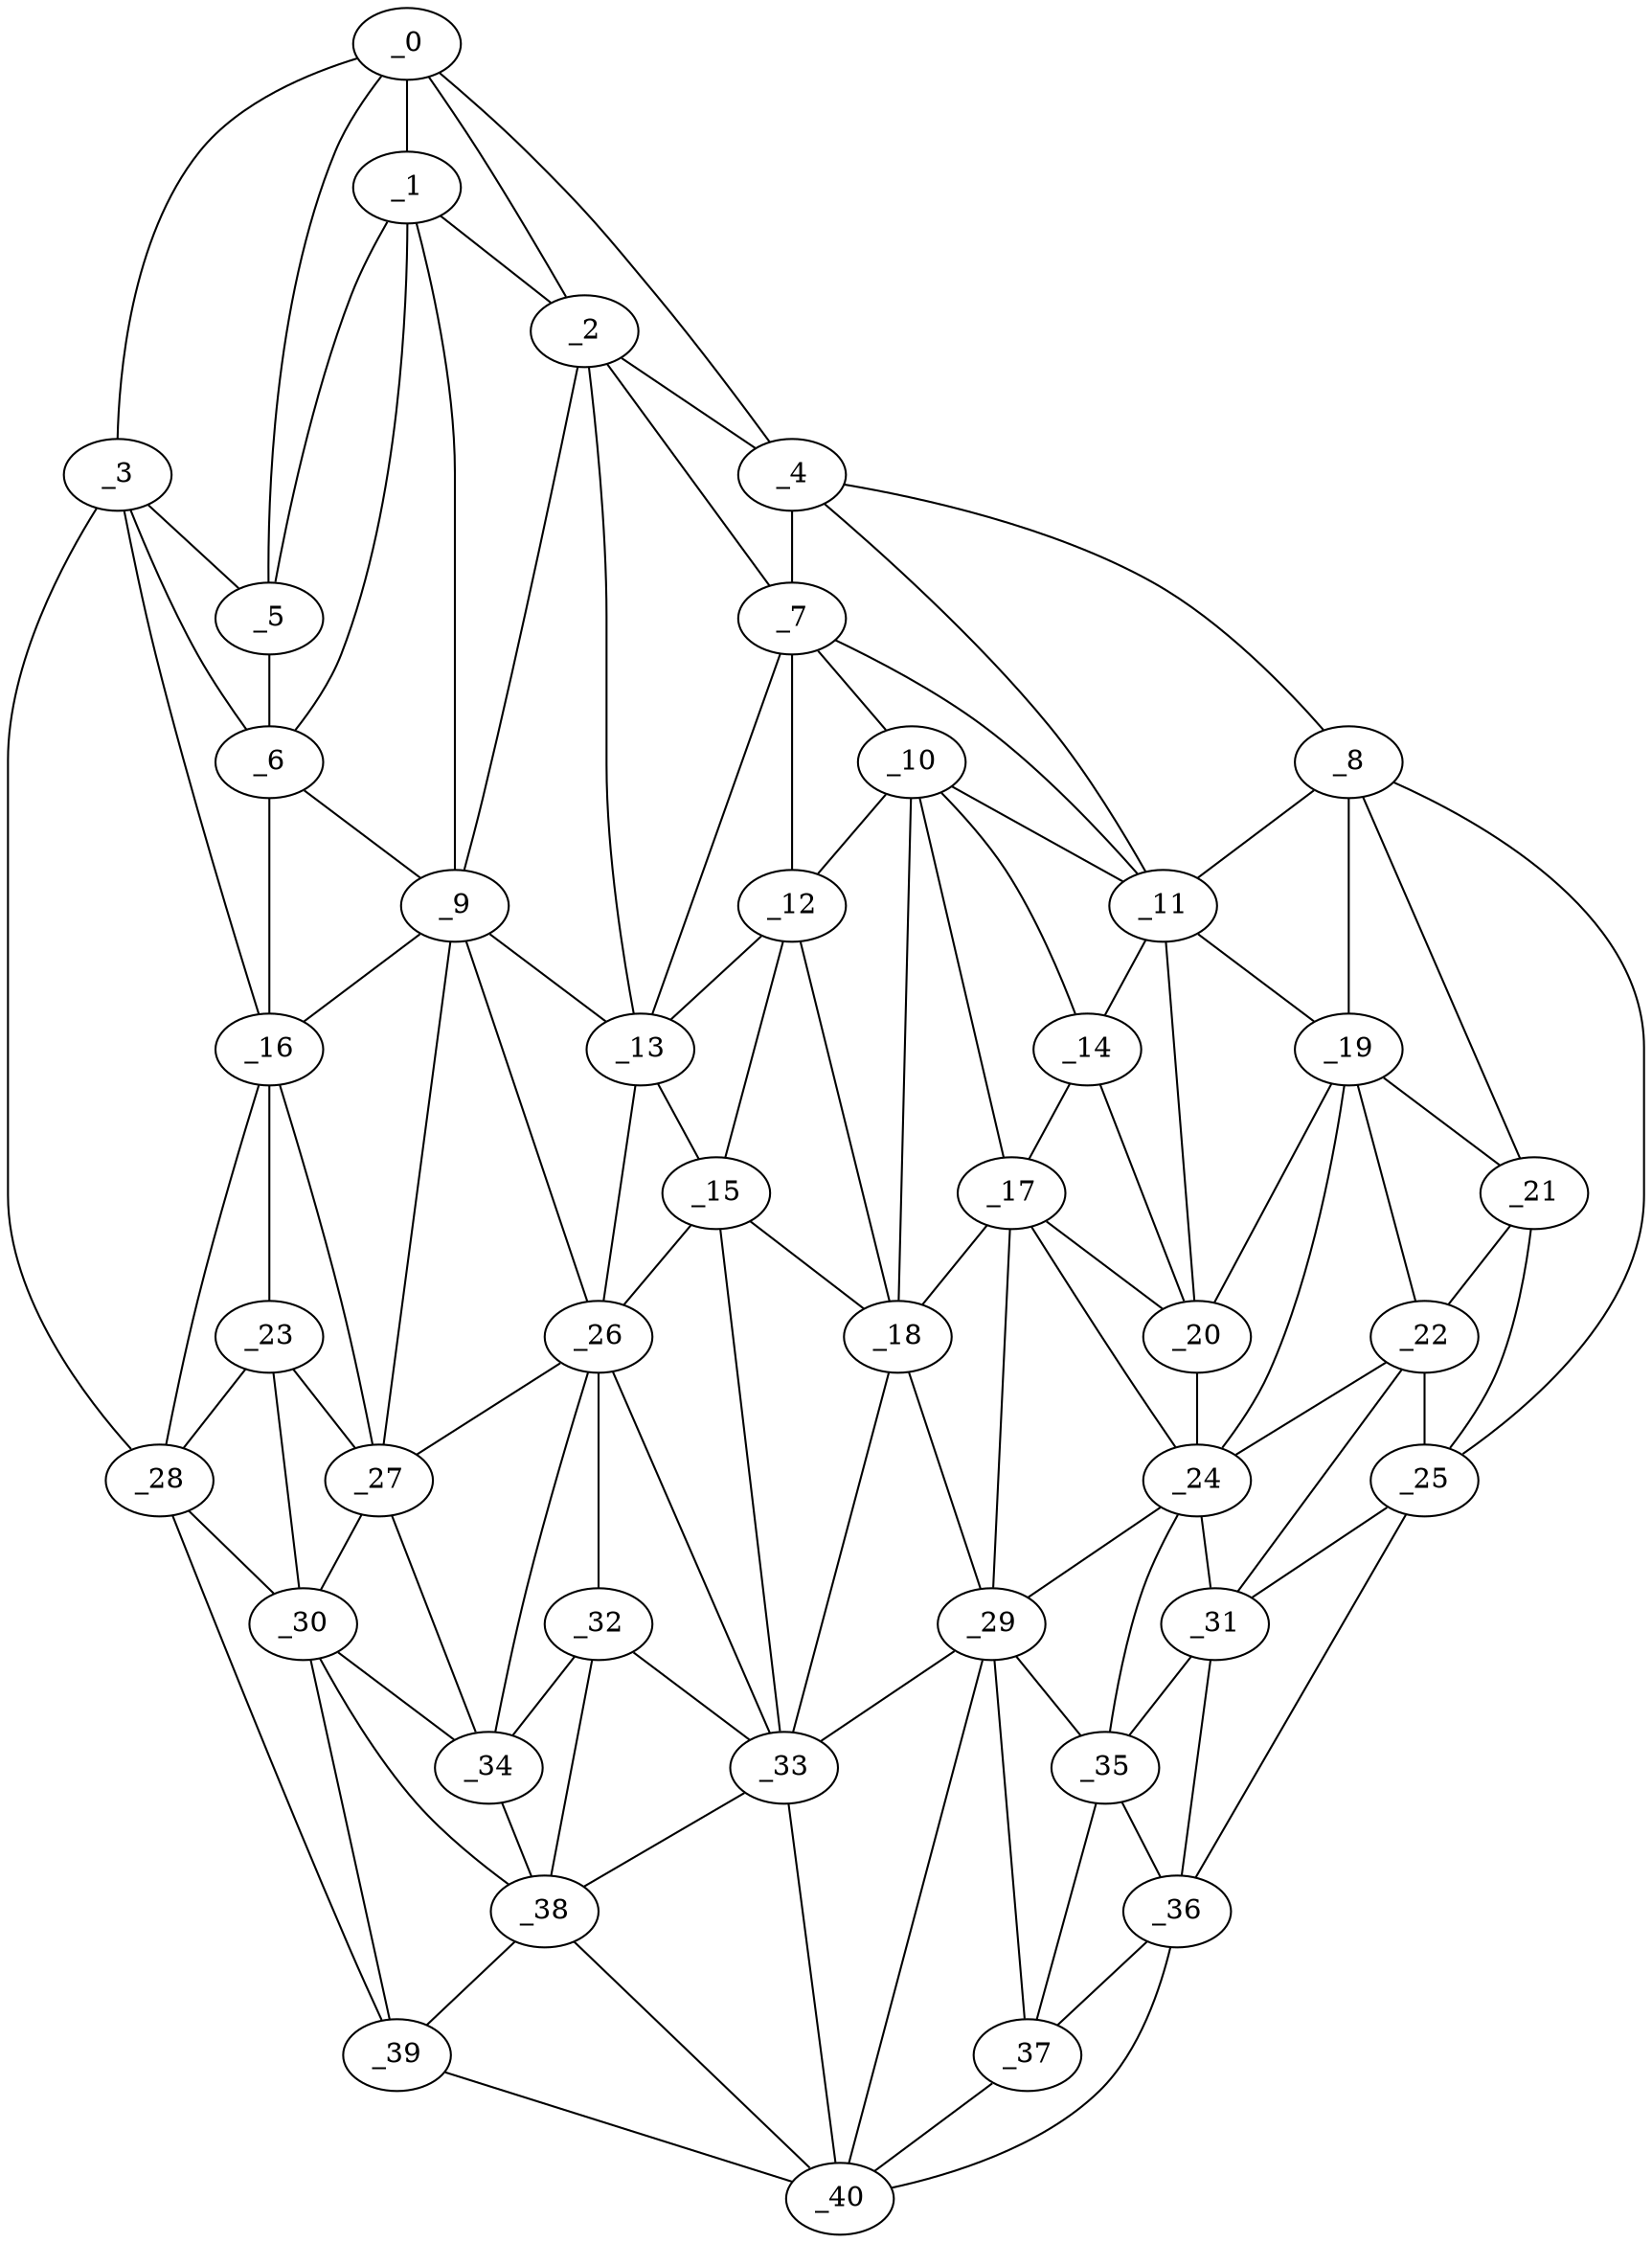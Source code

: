 graph "obj93__180.gxl" {
	_0	 [x=35,
		y=106];
	_1	 [x=36,
		y=94];
	_0 -- _1	 [valence=1];
	_2	 [x=37,
		y=75];
	_0 -- _2	 [valence=2];
	_3	 [x=38,
		y=115];
	_0 -- _3	 [valence=1];
	_4	 [x=39,
		y=8];
	_0 -- _4	 [valence=1];
	_5	 [x=39,
		y=105];
	_0 -- _5	 [valence=1];
	_1 -- _2	 [valence=2];
	_1 -- _5	 [valence=2];
	_6	 [x=45,
		y=102];
	_1 -- _6	 [valence=2];
	_9	 [x=50,
		y=91];
	_1 -- _9	 [valence=2];
	_2 -- _4	 [valence=1];
	_7	 [x=46,
		y=53];
	_2 -- _7	 [valence=2];
	_2 -- _9	 [valence=1];
	_13	 [x=57,
		y=78];
	_2 -- _13	 [valence=2];
	_3 -- _5	 [valence=2];
	_3 -- _6	 [valence=2];
	_16	 [x=64,
		y=113];
	_3 -- _16	 [valence=1];
	_28	 [x=80,
		y=121];
	_3 -- _28	 [valence=1];
	_4 -- _7	 [valence=2];
	_8	 [x=50,
		y=3];
	_4 -- _8	 [valence=1];
	_11	 [x=57,
		y=32];
	_4 -- _11	 [valence=2];
	_5 -- _6	 [valence=1];
	_6 -- _9	 [valence=2];
	_6 -- _16	 [valence=2];
	_10	 [x=54,
		y=46];
	_7 -- _10	 [valence=1];
	_7 -- _11	 [valence=2];
	_12	 [x=57,
		y=55];
	_7 -- _12	 [valence=2];
	_7 -- _13	 [valence=1];
	_8 -- _11	 [valence=2];
	_19	 [x=66,
		y=22];
	_8 -- _19	 [valence=2];
	_21	 [x=67,
		y=11];
	_8 -- _21	 [valence=1];
	_25	 [x=80,
		y=11];
	_8 -- _25	 [valence=1];
	_9 -- _13	 [valence=1];
	_9 -- _16	 [valence=1];
	_26	 [x=80,
		y=90];
	_9 -- _26	 [valence=2];
	_27	 [x=80,
		y=101];
	_9 -- _27	 [valence=2];
	_10 -- _11	 [valence=2];
	_10 -- _12	 [valence=1];
	_14	 [x=62,
		y=39];
	_10 -- _14	 [valence=1];
	_17	 [x=65,
		y=41];
	_10 -- _17	 [valence=2];
	_18	 [x=65,
		y=55];
	_10 -- _18	 [valence=1];
	_11 -- _14	 [valence=2];
	_11 -- _19	 [valence=1];
	_20	 [x=66,
		y=34];
	_11 -- _20	 [valence=2];
	_12 -- _13	 [valence=2];
	_15	 [x=63,
		y=73];
	_12 -- _15	 [valence=2];
	_12 -- _18	 [valence=2];
	_13 -- _15	 [valence=2];
	_13 -- _26	 [valence=2];
	_14 -- _17	 [valence=1];
	_14 -- _20	 [valence=2];
	_15 -- _18	 [valence=2];
	_15 -- _26	 [valence=1];
	_33	 [x=85,
		y=84];
	_15 -- _33	 [valence=2];
	_23	 [x=75,
		y=113];
	_16 -- _23	 [valence=2];
	_16 -- _27	 [valence=1];
	_16 -- _28	 [valence=1];
	_17 -- _18	 [valence=2];
	_17 -- _20	 [valence=2];
	_24	 [x=77,
		y=31];
	_17 -- _24	 [valence=1];
	_29	 [x=82,
		y=46];
	_17 -- _29	 [valence=2];
	_18 -- _29	 [valence=1];
	_18 -- _33	 [valence=2];
	_19 -- _20	 [valence=2];
	_19 -- _21	 [valence=1];
	_22	 [x=75,
		y=21];
	_19 -- _22	 [valence=2];
	_19 -- _24	 [valence=2];
	_20 -- _24	 [valence=1];
	_21 -- _22	 [valence=2];
	_21 -- _25	 [valence=2];
	_22 -- _24	 [valence=1];
	_22 -- _25	 [valence=2];
	_31	 [x=83,
		y=20];
	_22 -- _31	 [valence=2];
	_23 -- _27	 [valence=2];
	_23 -- _28	 [valence=2];
	_30	 [x=82,
		y=111];
	_23 -- _30	 [valence=2];
	_24 -- _29	 [valence=2];
	_24 -- _31	 [valence=2];
	_35	 [x=88,
		y=27];
	_24 -- _35	 [valence=2];
	_25 -- _31	 [valence=2];
	_36	 [x=90,
		y=18];
	_25 -- _36	 [valence=1];
	_26 -- _27	 [valence=2];
	_32	 [x=84,
		y=91];
	_26 -- _32	 [valence=2];
	_26 -- _33	 [valence=2];
	_34	 [x=86,
		y=97];
	_26 -- _34	 [valence=2];
	_27 -- _30	 [valence=2];
	_27 -- _34	 [valence=1];
	_28 -- _30	 [valence=1];
	_39	 [x=93,
		y=115];
	_28 -- _39	 [valence=1];
	_29 -- _33	 [valence=2];
	_29 -- _35	 [valence=2];
	_37	 [x=92,
		y=27];
	_29 -- _37	 [valence=1];
	_40	 [x=96,
		y=24];
	_29 -- _40	 [valence=1];
	_30 -- _34	 [valence=2];
	_38	 [x=93,
		y=97];
	_30 -- _38	 [valence=1];
	_30 -- _39	 [valence=2];
	_31 -- _35	 [valence=1];
	_31 -- _36	 [valence=2];
	_32 -- _33	 [valence=1];
	_32 -- _34	 [valence=1];
	_32 -- _38	 [valence=2];
	_33 -- _38	 [valence=2];
	_33 -- _40	 [valence=2];
	_34 -- _38	 [valence=1];
	_35 -- _36	 [valence=2];
	_35 -- _37	 [valence=2];
	_36 -- _37	 [valence=1];
	_36 -- _40	 [valence=1];
	_37 -- _40	 [valence=2];
	_38 -- _39	 [valence=2];
	_38 -- _40	 [valence=2];
	_39 -- _40	 [valence=1];
}
